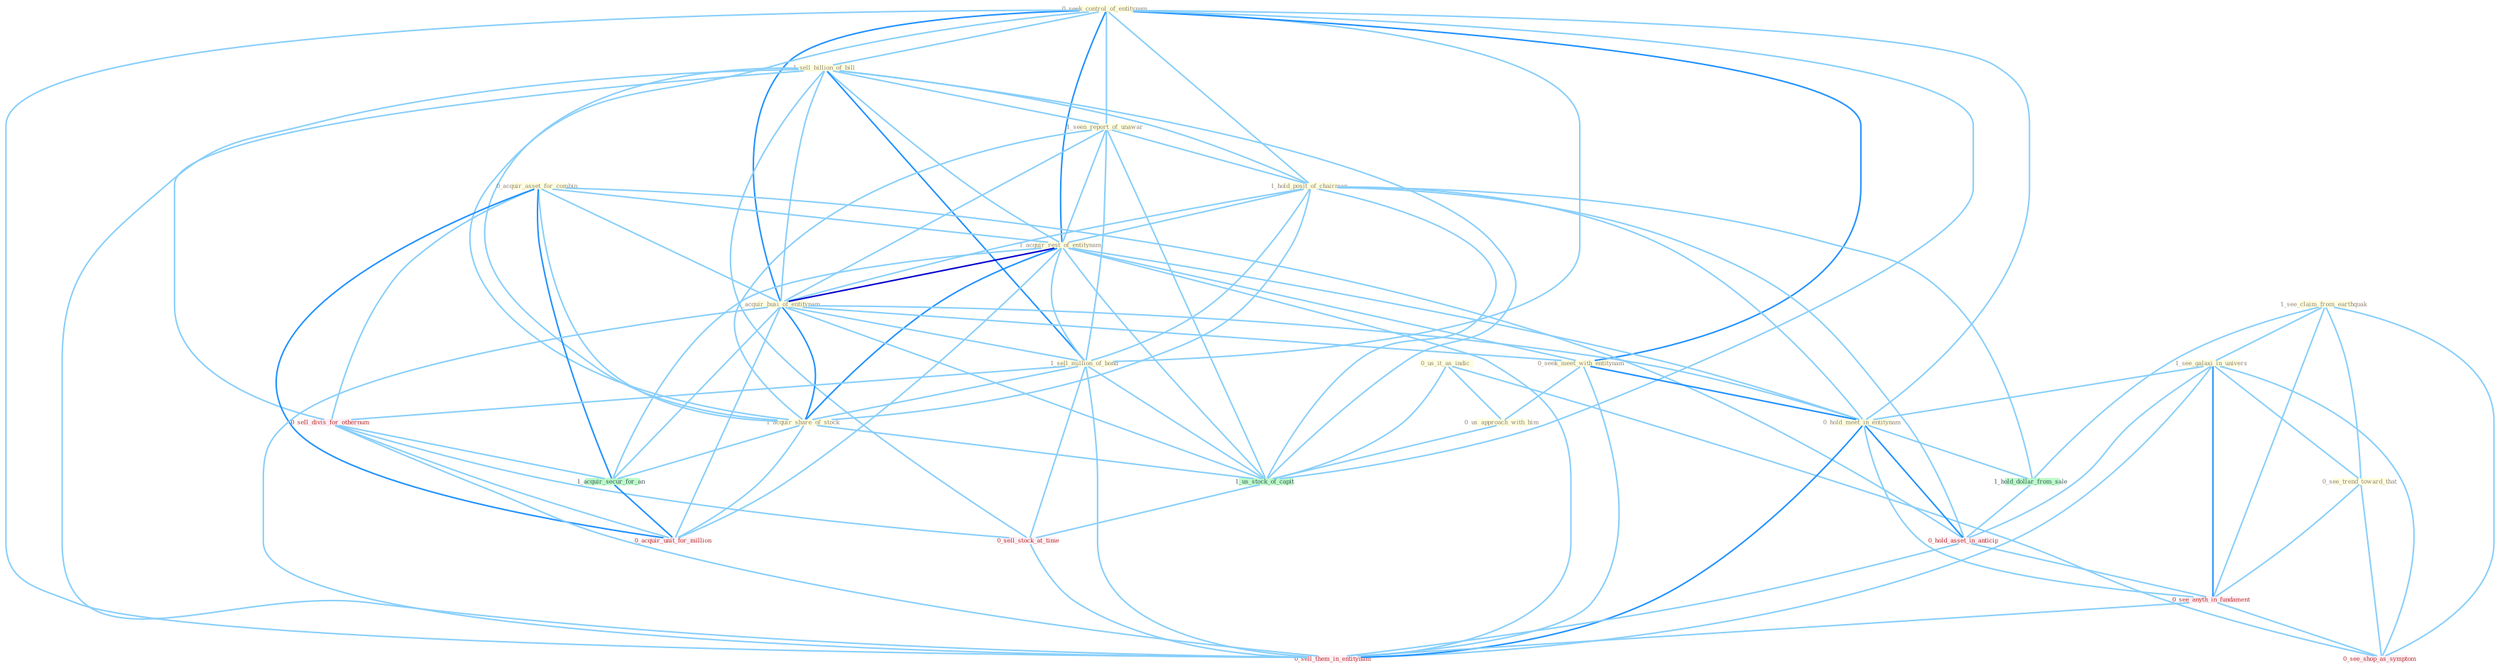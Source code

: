 Graph G{ 
    node
    [shape=polygon,style=filled,width=.5,height=.06,color="#BDFCC9",fixedsize=true,fontsize=4,
    fontcolor="#2f4f4f"];
    {node
    [color="#ffffe0", fontcolor="#8b7d6b"] "0_seek_control_of_entitynam " "1_see_claim_from_earthquak " "1_sell_billion_of_bill " "1_seen_report_of_unawar " "1_see_galaxi_in_univers " "0_us_it_as_indic " "1_hold_posit_of_chairman " "0_see_trend_toward_that " "0_acquir_asset_for_combin " "1_acquir_rest_of_entitynam " "1_acquir_busi_of_entitynam " "1_sell_million_of_bond " "0_seek_meet_with_entitynam " "0_us_approach_with_him " "0_hold_meet_in_entitynam " "1_acquir_share_of_stock "}
{node [color="#fff0f5", fontcolor="#b22222"] "0_sell_divis_for_othernum " "0_hold_asset_in_anticip " "0_sell_stock_at_time " "0_see_anyth_in_fundament " "0_acquir_unit_for_million " "0_see_shop_as_symptom " "0_sell_them_in_entitynam "}
edge [color="#B0E2FF"];

	"0_seek_control_of_entitynam " -- "1_sell_billion_of_bill " [w="1", color="#87cefa" ];
	"0_seek_control_of_entitynam " -- "1_seen_report_of_unawar " [w="1", color="#87cefa" ];
	"0_seek_control_of_entitynam " -- "1_hold_posit_of_chairman " [w="1", color="#87cefa" ];
	"0_seek_control_of_entitynam " -- "1_acquir_rest_of_entitynam " [w="2", color="#1e90ff" , len=0.8];
	"0_seek_control_of_entitynam " -- "1_acquir_busi_of_entitynam " [w="2", color="#1e90ff" , len=0.8];
	"0_seek_control_of_entitynam " -- "1_sell_million_of_bond " [w="1", color="#87cefa" ];
	"0_seek_control_of_entitynam " -- "0_seek_meet_with_entitynam " [w="2", color="#1e90ff" , len=0.8];
	"0_seek_control_of_entitynam " -- "0_hold_meet_in_entitynam " [w="1", color="#87cefa" ];
	"0_seek_control_of_entitynam " -- "1_acquir_share_of_stock " [w="1", color="#87cefa" ];
	"0_seek_control_of_entitynam " -- "1_us_stock_of_capit " [w="1", color="#87cefa" ];
	"0_seek_control_of_entitynam " -- "0_sell_them_in_entitynam " [w="1", color="#87cefa" ];
	"1_see_claim_from_earthquak " -- "1_see_galaxi_in_univers " [w="1", color="#87cefa" ];
	"1_see_claim_from_earthquak " -- "0_see_trend_toward_that " [w="1", color="#87cefa" ];
	"1_see_claim_from_earthquak " -- "1_hold_dollar_from_sale " [w="1", color="#87cefa" ];
	"1_see_claim_from_earthquak " -- "0_see_anyth_in_fundament " [w="1", color="#87cefa" ];
	"1_see_claim_from_earthquak " -- "0_see_shop_as_symptom " [w="1", color="#87cefa" ];
	"1_sell_billion_of_bill " -- "1_seen_report_of_unawar " [w="1", color="#87cefa" ];
	"1_sell_billion_of_bill " -- "1_hold_posit_of_chairman " [w="1", color="#87cefa" ];
	"1_sell_billion_of_bill " -- "1_acquir_rest_of_entitynam " [w="1", color="#87cefa" ];
	"1_sell_billion_of_bill " -- "1_acquir_busi_of_entitynam " [w="1", color="#87cefa" ];
	"1_sell_billion_of_bill " -- "1_sell_million_of_bond " [w="2", color="#1e90ff" , len=0.8];
	"1_sell_billion_of_bill " -- "1_acquir_share_of_stock " [w="1", color="#87cefa" ];
	"1_sell_billion_of_bill " -- "0_sell_divis_for_othernum " [w="1", color="#87cefa" ];
	"1_sell_billion_of_bill " -- "1_us_stock_of_capit " [w="1", color="#87cefa" ];
	"1_sell_billion_of_bill " -- "0_sell_stock_at_time " [w="1", color="#87cefa" ];
	"1_sell_billion_of_bill " -- "0_sell_them_in_entitynam " [w="1", color="#87cefa" ];
	"1_seen_report_of_unawar " -- "1_hold_posit_of_chairman " [w="1", color="#87cefa" ];
	"1_seen_report_of_unawar " -- "1_acquir_rest_of_entitynam " [w="1", color="#87cefa" ];
	"1_seen_report_of_unawar " -- "1_acquir_busi_of_entitynam " [w="1", color="#87cefa" ];
	"1_seen_report_of_unawar " -- "1_sell_million_of_bond " [w="1", color="#87cefa" ];
	"1_seen_report_of_unawar " -- "1_acquir_share_of_stock " [w="1", color="#87cefa" ];
	"1_seen_report_of_unawar " -- "1_us_stock_of_capit " [w="1", color="#87cefa" ];
	"1_see_galaxi_in_univers " -- "0_see_trend_toward_that " [w="1", color="#87cefa" ];
	"1_see_galaxi_in_univers " -- "0_hold_meet_in_entitynam " [w="1", color="#87cefa" ];
	"1_see_galaxi_in_univers " -- "0_hold_asset_in_anticip " [w="1", color="#87cefa" ];
	"1_see_galaxi_in_univers " -- "0_see_anyth_in_fundament " [w="2", color="#1e90ff" , len=0.8];
	"1_see_galaxi_in_univers " -- "0_see_shop_as_symptom " [w="1", color="#87cefa" ];
	"1_see_galaxi_in_univers " -- "0_sell_them_in_entitynam " [w="1", color="#87cefa" ];
	"0_us_it_as_indic " -- "0_us_approach_with_him " [w="1", color="#87cefa" ];
	"0_us_it_as_indic " -- "1_us_stock_of_capit " [w="1", color="#87cefa" ];
	"0_us_it_as_indic " -- "0_see_shop_as_symptom " [w="1", color="#87cefa" ];
	"1_hold_posit_of_chairman " -- "1_acquir_rest_of_entitynam " [w="1", color="#87cefa" ];
	"1_hold_posit_of_chairman " -- "1_acquir_busi_of_entitynam " [w="1", color="#87cefa" ];
	"1_hold_posit_of_chairman " -- "1_sell_million_of_bond " [w="1", color="#87cefa" ];
	"1_hold_posit_of_chairman " -- "0_hold_meet_in_entitynam " [w="1", color="#87cefa" ];
	"1_hold_posit_of_chairman " -- "1_acquir_share_of_stock " [w="1", color="#87cefa" ];
	"1_hold_posit_of_chairman " -- "1_us_stock_of_capit " [w="1", color="#87cefa" ];
	"1_hold_posit_of_chairman " -- "1_hold_dollar_from_sale " [w="1", color="#87cefa" ];
	"1_hold_posit_of_chairman " -- "0_hold_asset_in_anticip " [w="1", color="#87cefa" ];
	"0_see_trend_toward_that " -- "0_see_anyth_in_fundament " [w="1", color="#87cefa" ];
	"0_see_trend_toward_that " -- "0_see_shop_as_symptom " [w="1", color="#87cefa" ];
	"0_acquir_asset_for_combin " -- "1_acquir_rest_of_entitynam " [w="1", color="#87cefa" ];
	"0_acquir_asset_for_combin " -- "1_acquir_busi_of_entitynam " [w="1", color="#87cefa" ];
	"0_acquir_asset_for_combin " -- "1_acquir_share_of_stock " [w="1", color="#87cefa" ];
	"0_acquir_asset_for_combin " -- "0_sell_divis_for_othernum " [w="1", color="#87cefa" ];
	"0_acquir_asset_for_combin " -- "1_acquir_secur_for_an " [w="2", color="#1e90ff" , len=0.8];
	"0_acquir_asset_for_combin " -- "0_hold_asset_in_anticip " [w="1", color="#87cefa" ];
	"0_acquir_asset_for_combin " -- "0_acquir_unit_for_million " [w="2", color="#1e90ff" , len=0.8];
	"1_acquir_rest_of_entitynam " -- "1_acquir_busi_of_entitynam " [w="3", color="#0000cd" , len=0.6];
	"1_acquir_rest_of_entitynam " -- "1_sell_million_of_bond " [w="1", color="#87cefa" ];
	"1_acquir_rest_of_entitynam " -- "0_seek_meet_with_entitynam " [w="1", color="#87cefa" ];
	"1_acquir_rest_of_entitynam " -- "0_hold_meet_in_entitynam " [w="1", color="#87cefa" ];
	"1_acquir_rest_of_entitynam " -- "1_acquir_share_of_stock " [w="2", color="#1e90ff" , len=0.8];
	"1_acquir_rest_of_entitynam " -- "1_acquir_secur_for_an " [w="1", color="#87cefa" ];
	"1_acquir_rest_of_entitynam " -- "1_us_stock_of_capit " [w="1", color="#87cefa" ];
	"1_acquir_rest_of_entitynam " -- "0_acquir_unit_for_million " [w="1", color="#87cefa" ];
	"1_acquir_rest_of_entitynam " -- "0_sell_them_in_entitynam " [w="1", color="#87cefa" ];
	"1_acquir_busi_of_entitynam " -- "1_sell_million_of_bond " [w="1", color="#87cefa" ];
	"1_acquir_busi_of_entitynam " -- "0_seek_meet_with_entitynam " [w="1", color="#87cefa" ];
	"1_acquir_busi_of_entitynam " -- "0_hold_meet_in_entitynam " [w="1", color="#87cefa" ];
	"1_acquir_busi_of_entitynam " -- "1_acquir_share_of_stock " [w="2", color="#1e90ff" , len=0.8];
	"1_acquir_busi_of_entitynam " -- "1_acquir_secur_for_an " [w="1", color="#87cefa" ];
	"1_acquir_busi_of_entitynam " -- "1_us_stock_of_capit " [w="1", color="#87cefa" ];
	"1_acquir_busi_of_entitynam " -- "0_acquir_unit_for_million " [w="1", color="#87cefa" ];
	"1_acquir_busi_of_entitynam " -- "0_sell_them_in_entitynam " [w="1", color="#87cefa" ];
	"1_sell_million_of_bond " -- "1_acquir_share_of_stock " [w="1", color="#87cefa" ];
	"1_sell_million_of_bond " -- "0_sell_divis_for_othernum " [w="1", color="#87cefa" ];
	"1_sell_million_of_bond " -- "1_us_stock_of_capit " [w="1", color="#87cefa" ];
	"1_sell_million_of_bond " -- "0_sell_stock_at_time " [w="1", color="#87cefa" ];
	"1_sell_million_of_bond " -- "0_sell_them_in_entitynam " [w="1", color="#87cefa" ];
	"0_seek_meet_with_entitynam " -- "0_us_approach_with_him " [w="1", color="#87cefa" ];
	"0_seek_meet_with_entitynam " -- "0_hold_meet_in_entitynam " [w="2", color="#1e90ff" , len=0.8];
	"0_seek_meet_with_entitynam " -- "0_sell_them_in_entitynam " [w="1", color="#87cefa" ];
	"0_us_approach_with_him " -- "1_us_stock_of_capit " [w="1", color="#87cefa" ];
	"0_hold_meet_in_entitynam " -- "1_hold_dollar_from_sale " [w="1", color="#87cefa" ];
	"0_hold_meet_in_entitynam " -- "0_hold_asset_in_anticip " [w="2", color="#1e90ff" , len=0.8];
	"0_hold_meet_in_entitynam " -- "0_see_anyth_in_fundament " [w="1", color="#87cefa" ];
	"0_hold_meet_in_entitynam " -- "0_sell_them_in_entitynam " [w="2", color="#1e90ff" , len=0.8];
	"1_acquir_share_of_stock " -- "1_acquir_secur_for_an " [w="1", color="#87cefa" ];
	"1_acquir_share_of_stock " -- "1_us_stock_of_capit " [w="1", color="#87cefa" ];
	"1_acquir_share_of_stock " -- "0_acquir_unit_for_million " [w="1", color="#87cefa" ];
	"0_sell_divis_for_othernum " -- "1_acquir_secur_for_an " [w="1", color="#87cefa" ];
	"0_sell_divis_for_othernum " -- "0_sell_stock_at_time " [w="1", color="#87cefa" ];
	"0_sell_divis_for_othernum " -- "0_acquir_unit_for_million " [w="1", color="#87cefa" ];
	"0_sell_divis_for_othernum " -- "0_sell_them_in_entitynam " [w="1", color="#87cefa" ];
	"1_acquir_secur_for_an " -- "0_acquir_unit_for_million " [w="2", color="#1e90ff" , len=0.8];
	"1_us_stock_of_capit " -- "0_sell_stock_at_time " [w="1", color="#87cefa" ];
	"1_hold_dollar_from_sale " -- "0_hold_asset_in_anticip " [w="1", color="#87cefa" ];
	"0_hold_asset_in_anticip " -- "0_see_anyth_in_fundament " [w="1", color="#87cefa" ];
	"0_hold_asset_in_anticip " -- "0_sell_them_in_entitynam " [w="1", color="#87cefa" ];
	"0_sell_stock_at_time " -- "0_sell_them_in_entitynam " [w="1", color="#87cefa" ];
	"0_see_anyth_in_fundament " -- "0_see_shop_as_symptom " [w="1", color="#87cefa" ];
	"0_see_anyth_in_fundament " -- "0_sell_them_in_entitynam " [w="1", color="#87cefa" ];
}